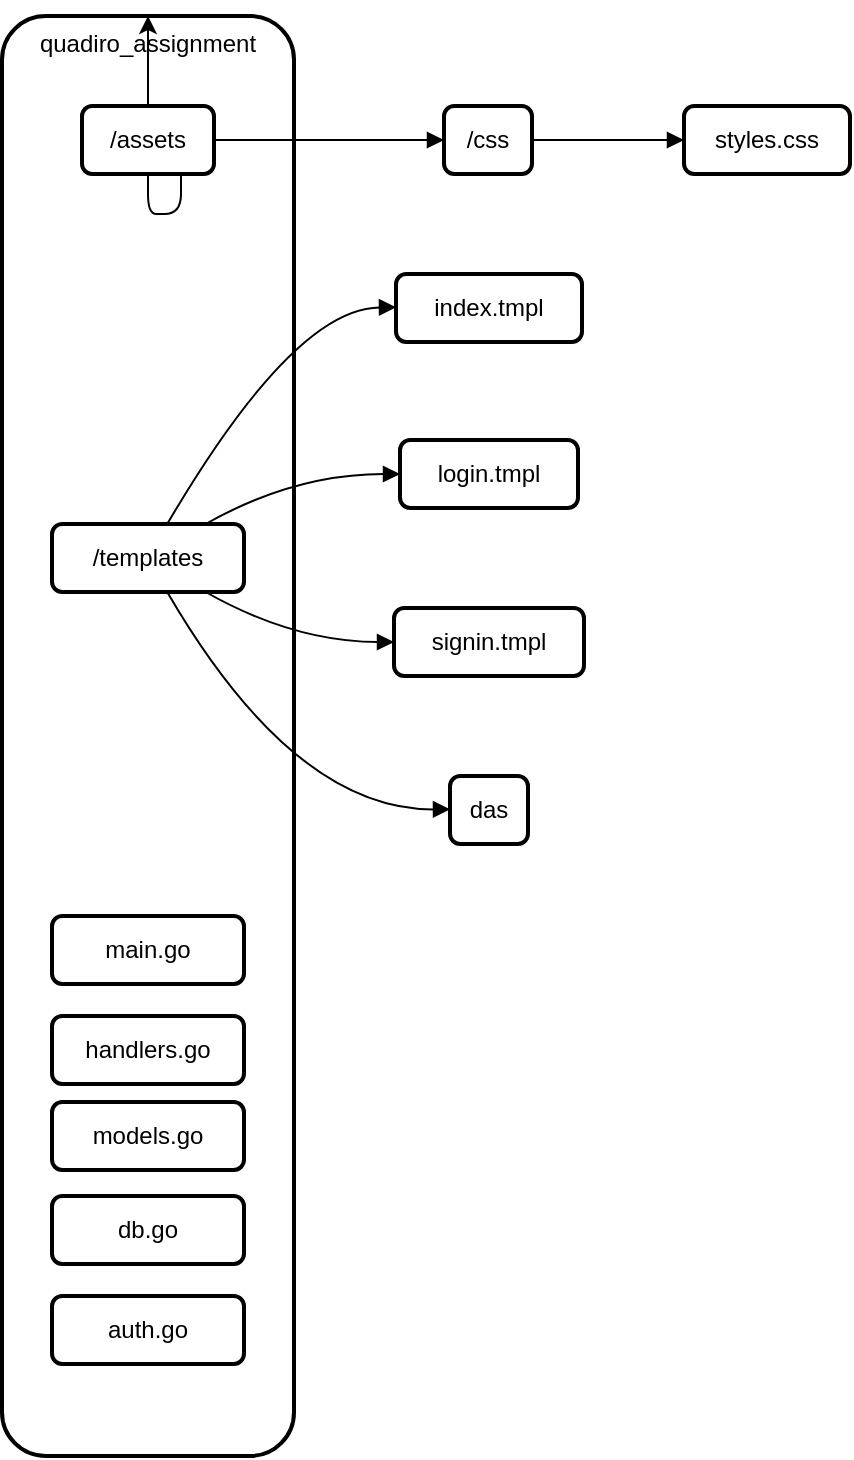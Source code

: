 <mxfile version="24.7.6">
  <diagram name="Page-1" id="vfh0HyMRyMhhatU62EpW">
    <mxGraphModel dx="2173" dy="1800" grid="1" gridSize="10" guides="1" tooltips="1" connect="1" arrows="1" fold="1" page="1" pageScale="1" pageWidth="850" pageHeight="1100" math="0" shadow="0">
      <root>
        <mxCell id="0" />
        <mxCell id="1" parent="0" />
        <mxCell id="2" value="quadiro_assignment" style="whiteSpace=wrap;strokeWidth=2;verticalAlign=top;rounded=1;" parent="1" vertex="1">
          <mxGeometry y="-10" width="146" height="720" as="geometry" />
        </mxCell>
        <mxCell id="miogBx3Jst9TF6kR14ir-22" style="edgeStyle=orthogonalEdgeStyle;rounded=1;orthogonalLoop=1;jettySize=auto;html=1;exitX=0.75;exitY=1;exitDx=0;exitDy=0;" edge="1" parent="1" source="3" target="2">
          <mxGeometry relative="1" as="geometry" />
        </mxCell>
        <mxCell id="3" value="/assets" style="whiteSpace=wrap;strokeWidth=2;rounded=1;" parent="1" vertex="1">
          <mxGeometry x="40" y="35" width="66" height="34" as="geometry" />
        </mxCell>
        <mxCell id="4" value="/templates" style="whiteSpace=wrap;strokeWidth=2;rounded=1;" parent="1" vertex="1">
          <mxGeometry x="25" y="244" width="96" height="34" as="geometry" />
        </mxCell>
        <mxCell id="5" value="/css" style="whiteSpace=wrap;strokeWidth=2;rounded=1;" parent="1" vertex="1">
          <mxGeometry x="221" y="35" width="44" height="34" as="geometry" />
        </mxCell>
        <mxCell id="6" value="styles.css" style="whiteSpace=wrap;strokeWidth=2;rounded=1;" parent="1" vertex="1">
          <mxGeometry x="341" y="35" width="83" height="34" as="geometry" />
        </mxCell>
        <mxCell id="7" value="index.tmpl" style="whiteSpace=wrap;strokeWidth=2;rounded=1;" parent="1" vertex="1">
          <mxGeometry x="197" y="119" width="93" height="34" as="geometry" />
        </mxCell>
        <mxCell id="8" value="login.tmpl" style="whiteSpace=wrap;strokeWidth=2;rounded=1;" parent="1" vertex="1">
          <mxGeometry x="199" y="202" width="89" height="34" as="geometry" />
        </mxCell>
        <mxCell id="9" value="signin.tmpl" style="whiteSpace=wrap;strokeWidth=2;rounded=1;" parent="1" vertex="1">
          <mxGeometry x="196" y="286" width="95" height="34" as="geometry" />
        </mxCell>
        <mxCell id="10" value="das" style="whiteSpace=wrap;strokeWidth=2;rounded=1;" parent="1" vertex="1">
          <mxGeometry x="224" y="370" width="39" height="34" as="geometry" />
        </mxCell>
        <mxCell id="11" value="" style="curved=1;startArrow=none;endArrow=block;exitX=1;exitY=0.5;entryX=0;entryY=0.5;" parent="1" source="3" target="5" edge="1">
          <mxGeometry relative="1" as="geometry">
            <Array as="points" />
          </mxGeometry>
        </mxCell>
        <mxCell id="12" value="" style="curved=1;startArrow=none;endArrow=block;exitX=1.01;exitY=0.5;entryX=0;entryY=0.5;" parent="1" source="5" target="6" edge="1">
          <mxGeometry relative="1" as="geometry">
            <Array as="points" />
          </mxGeometry>
        </mxCell>
        <mxCell id="13" value="" style="curved=1;startArrow=none;endArrow=block;exitX=0.6;exitY=0;entryX=0;entryY=0.49;" parent="1" source="4" target="7" edge="1">
          <mxGeometry relative="1" as="geometry">
            <Array as="points">
              <mxPoint x="146" y="136" />
            </Array>
          </mxGeometry>
        </mxCell>
        <mxCell id="14" value="" style="curved=1;startArrow=none;endArrow=block;exitX=0.8;exitY=0;entryX=0;entryY=0.5;" parent="1" source="4" target="8" edge="1">
          <mxGeometry relative="1" as="geometry">
            <Array as="points">
              <mxPoint x="146" y="219" />
            </Array>
          </mxGeometry>
        </mxCell>
        <mxCell id="15" value="" style="curved=1;startArrow=none;endArrow=block;exitX=0.8;exitY=1;entryX=-0.01;entryY=0.5;" parent="1" source="4" target="9" edge="1">
          <mxGeometry relative="1" as="geometry">
            <Array as="points">
              <mxPoint x="146" y="303" />
            </Array>
          </mxGeometry>
        </mxCell>
        <mxCell id="16" value="" style="curved=1;startArrow=none;endArrow=block;exitX=0.6;exitY=1;entryX=-0.01;entryY=0.49;" parent="1" source="4" target="10" edge="1">
          <mxGeometry relative="1" as="geometry">
            <Array as="points">
              <mxPoint x="146" y="387" />
            </Array>
          </mxGeometry>
        </mxCell>
        <mxCell id="miogBx3Jst9TF6kR14ir-17" value="main.go" style="whiteSpace=wrap;strokeWidth=2;rounded=1;" vertex="1" parent="1">
          <mxGeometry x="25" y="440" width="96" height="34" as="geometry" />
        </mxCell>
        <mxCell id="miogBx3Jst9TF6kR14ir-18" value="handlers.go" style="whiteSpace=wrap;strokeWidth=2;rounded=1;" vertex="1" parent="1">
          <mxGeometry x="25" y="490" width="96" height="34" as="geometry" />
        </mxCell>
        <mxCell id="miogBx3Jst9TF6kR14ir-19" value="&#xa;models.go&#xa;" style="whiteSpace=wrap;strokeWidth=2;rounded=1;" vertex="1" parent="1">
          <mxGeometry x="25" y="533" width="96" height="34" as="geometry" />
        </mxCell>
        <mxCell id="miogBx3Jst9TF6kR14ir-20" value="db.go" style="whiteSpace=wrap;strokeWidth=2;rounded=1;" vertex="1" parent="1">
          <mxGeometry x="25" y="580" width="96" height="34" as="geometry" />
        </mxCell>
        <mxCell id="miogBx3Jst9TF6kR14ir-21" value="auth.go" style="whiteSpace=wrap;strokeWidth=2;rounded=1;" vertex="1" parent="1">
          <mxGeometry x="25" y="630" width="96" height="34" as="geometry" />
        </mxCell>
      </root>
    </mxGraphModel>
  </diagram>
</mxfile>
